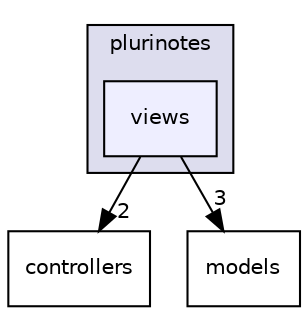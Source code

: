 digraph "/home/maxime/Documents/Scolarité/P17/LO21/Projet/utc-lo21-plurinotes/2.Application/plurinotes/views" {
  compound=true
  node [ fontsize="10", fontname="Helvetica"];
  edge [ labelfontsize="10", labelfontname="Helvetica"];
  subgraph clusterdir_7c78a16d15fcec54b825b3aa51231ae2 {
    graph [ bgcolor="#ddddee", pencolor="black", label="plurinotes" fontname="Helvetica", fontsize="10", URL="dir_7c78a16d15fcec54b825b3aa51231ae2.html"]
  dir_29bf0f6f8001111f65cc31ec03879120 [shape=box, label="views", style="filled", fillcolor="#eeeeff", pencolor="black", URL="dir_29bf0f6f8001111f65cc31ec03879120.html"];
  }
  dir_cdc47baf63085f7782e180c4e944bef5 [shape=box label="controllers" URL="dir_cdc47baf63085f7782e180c4e944bef5.html"];
  dir_60e591bbed2aa01e13b2832ce20c0520 [shape=box label="models" URL="dir_60e591bbed2aa01e13b2832ce20c0520.html"];
  dir_29bf0f6f8001111f65cc31ec03879120->dir_cdc47baf63085f7782e180c4e944bef5 [headlabel="2", labeldistance=1.5 headhref="dir_000004_000002.html"];
  dir_29bf0f6f8001111f65cc31ec03879120->dir_60e591bbed2aa01e13b2832ce20c0520 [headlabel="3", labeldistance=1.5 headhref="dir_000004_000003.html"];
}
